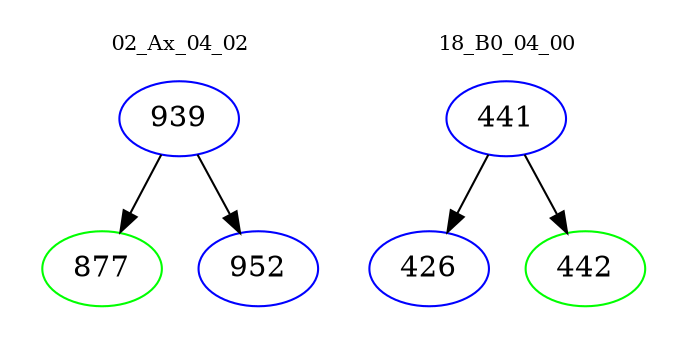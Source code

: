 digraph{
subgraph cluster_0 {
color = white
label = "02_Ax_04_02";
fontsize=10;
T0_939 [label="939", color="blue"]
T0_939 -> T0_877 [color="black"]
T0_877 [label="877", color="green"]
T0_939 -> T0_952 [color="black"]
T0_952 [label="952", color="blue"]
}
subgraph cluster_1 {
color = white
label = "18_B0_04_00";
fontsize=10;
T1_441 [label="441", color="blue"]
T1_441 -> T1_426 [color="black"]
T1_426 [label="426", color="blue"]
T1_441 -> T1_442 [color="black"]
T1_442 [label="442", color="green"]
}
}
